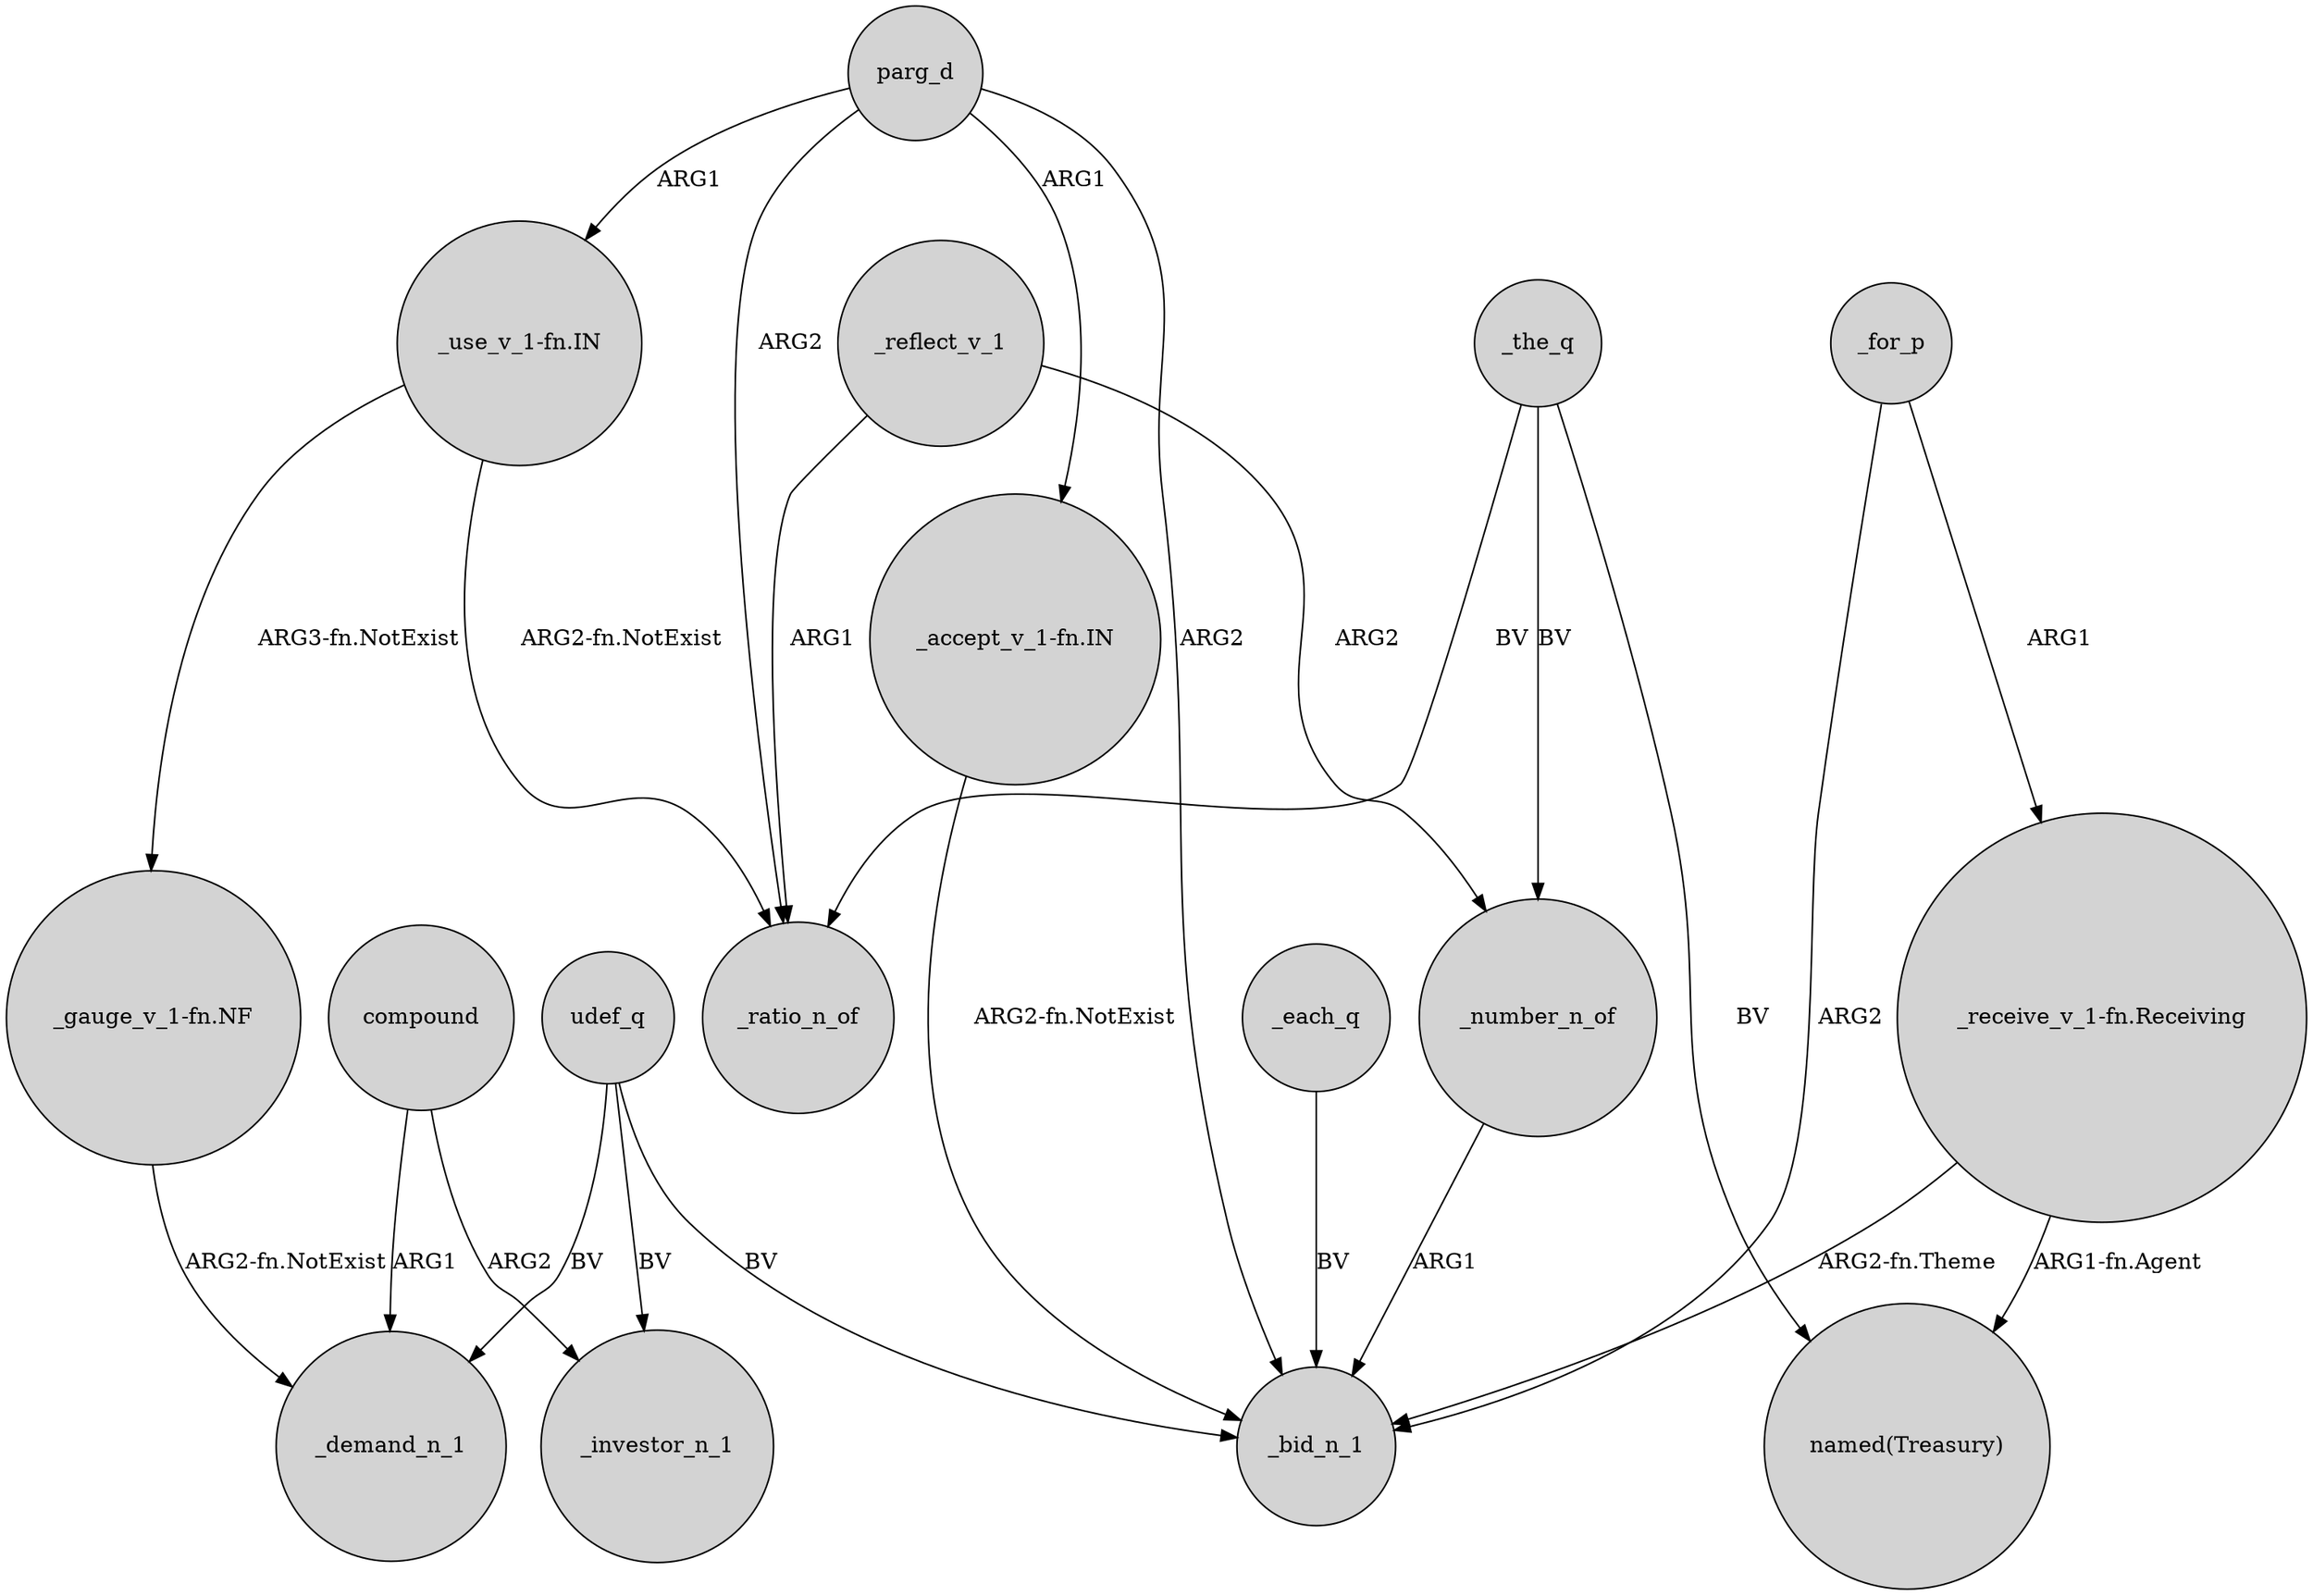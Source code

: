 digraph {
	node [shape=circle style=filled]
	parg_d -> _bid_n_1 [label=ARG2]
	udef_q -> _investor_n_1 [label=BV]
	"_gauge_v_1-fn.NF" -> _demand_n_1 [label="ARG2-fn.NotExist"]
	_for_p -> _bid_n_1 [label=ARG2]
	compound -> _demand_n_1 [label=ARG1]
	"_receive_v_1-fn.Receiving" -> _bid_n_1 [label="ARG2-fn.Theme"]
	_the_q -> _number_n_of [label=BV]
	parg_d -> "_accept_v_1-fn.IN" [label=ARG1]
	_reflect_v_1 -> _number_n_of [label=ARG2]
	compound -> _investor_n_1 [label=ARG2]
	_number_n_of -> _bid_n_1 [label=ARG1]
	parg_d -> "_use_v_1-fn.IN" [label=ARG1]
	"_accept_v_1-fn.IN" -> _bid_n_1 [label="ARG2-fn.NotExist"]
	_the_q -> _ratio_n_of [label=BV]
	_each_q -> _bid_n_1 [label=BV]
	udef_q -> _demand_n_1 [label=BV]
	"_use_v_1-fn.IN" -> "_gauge_v_1-fn.NF" [label="ARG3-fn.NotExist"]
	"_use_v_1-fn.IN" -> _ratio_n_of [label="ARG2-fn.NotExist"]
	_reflect_v_1 -> _ratio_n_of [label=ARG1]
	_the_q -> "named(Treasury)" [label=BV]
	udef_q -> _bid_n_1 [label=BV]
	"_receive_v_1-fn.Receiving" -> "named(Treasury)" [label="ARG1-fn.Agent"]
	_for_p -> "_receive_v_1-fn.Receiving" [label=ARG1]
	parg_d -> _ratio_n_of [label=ARG2]
}
